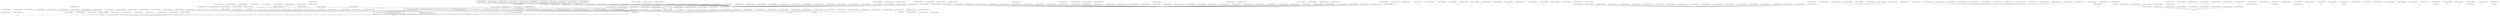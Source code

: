 graph g {
  fontname="sans-serif";

  overlap=false;

  subgraph "cluster_net" {
    subgraph "cluster_net.minecraft" {
      subgraph "cluster_net.minecraft.pathfinding" {
      }
      subgraph "cluster_net.minecraft.client" {
        subgraph "cluster_net.minecraft.client.render" {
          subgraph "cluster_net.minecraft.client.render.entity" {
            "cf"[label="net.minecraft.client.render.entity.RenderPainting"];
          }
          "f"[label="net.minecraft.client.render.RenderGlobal"];
        }
        subgraph "cluster_net.minecraft.client.resources" {
          "bn"[label="net.minecraft.client.resources.ThreadResourceDownload"];
        }
        subgraph "cluster_net.minecraft.client.gui" {
          subgraph "cluster_net.minecraft.client.gui.menu" {
            "bp"[label="net.minecraft.client.gui.menu.GuiScreen"];
            "dj"[label="net.minecraft.client.gui.menu.MainMenu"];
          }
        }
        subgraph "cluster_net.minecraft.client.multiplayer" {
          "hv"[label="net.minecraft.client.multiplayer.WorldClient"];
        }
        "net.minecraft.client.Minecraft"[label="net.minecraft.client.Minecraft"];
        "net.minecraft.client.MinecraftApplet"[label="net.minecraft.client.MinecraftApplet"];
      }
      subgraph "cluster_net.minecraft.block" {
        subgraph "cluster_net.minecraft.block.blockentity" {
          "bl"[label="net.minecraft.block.blockentity.BlockEntityMobSpawner"];
          "ga"[label="net.minecraft.block.blockentity.BlockEntityChest"];
          "lt"[label="net.minecraft.block.blockentity.BlockEntityFurnace"];
          "qc"[label="net.minecraft.block.blockentity.BlockEntitySign"];
        }
      }
      subgraph "cluster_net.minecraft.world" {
        subgraph "cluster_net.minecraft.world.biome" {
        }
        subgraph "cluster_net.minecraft.world.chunk" {
          subgraph "cluster_net.minecraft.world.chunk.storage" {
            "mu"[label="net.minecraft.world.chunk.storage.AlphaChunkLoader"];
          }
        }
        "cy"[label="net.minecraft.world.World"];
      }
      subgraph "cluster_net.minecraft.entity" {
        subgraph "cluster_net.minecraft.entity.player" {
          "eb"[label="net.minecraft.entity.player.Player"];
        }
        subgraph "cluster_net.minecraft.entity.item" {
          "qd"[label="net.minecraft.entity.item.MinecartFurnace"];
        }
        "hf"[label="net.minecraft.entity.LivingBase"];
      }
      subgraph "cluster_net.minecraft.util" {
      }
      subgraph "cluster_net.minecraft.data" {
      }
      subgraph "cluster_net.minecraft.network" {
      }
      subgraph "cluster_net.minecraft.isom" {
        "net.minecraft.isom.IsomPreviewApplet"[label="net.minecraft.isom.IsomPreviewApplet"];
      }
    }
  }
  subgraph "cluster_com" {
    subgraph "cluster_com.mojang" {
      subgraph "cluster_com.mojang.nbt" {
        "h"[label="com.mojang.nbt.NBTFloat"];
        "ep"[label="com.mojang.nbt.NBTByteArray"];
        "gx"[label="com.mojang.nbt.NBTEnd"];
        "hq"[label="com.mojang.nbt.NBTLong"];
        "iq"[label="com.mojang.nbt.NBTCompound"];
        "jy"[label="com.mojang.nbt.NBTInt"];
        "kk"[label="com.mojang.nbt.NBTByte"];
        "ly"[label="com.mojang.nbt.NBTList"];
        "mh"[label="com.mojang.nbt.NBTDouble"];
        "nj"[label="com.mojang.nbt.NBTShort"];
        "pb"[label="com.mojang.nbt.NBTString"];
      }
    }
  }
  "a"[label="net.minecraft.src.ClsADslyjvx"];
  "c"[label="net.minecraft.src.ClsCFvyhjji"];
  "e"[label="net.minecraft.src.ClsEHqzdaz"];
  "g"[label="net.minecraft.src.ClsGWbulun"];
  "i"[label="net.minecraft.src.ClsIDjwwbgb"];
  "j"[label="net.minecraft.src.ClsJEuaptpv"];
  "k"[label="net.minecraft.src.ClsKFmvuqef"];
  "m"[label="net.minecraft.src.ClsMFtkjxqh"];
  "n"[label="net.minecraft.src.ClsNEvdcccm"];
  "p"[label="net.minecraft.src.ClsPErgnbzh"];
  "q"[label="net.minecraft.src.ClsQBugbekq"];
  "r"[label="net.minecraft.src.ClsRCinopcu"];
  "s"[label="net.minecraft.src.ClsSBrbnprf"];
  "t"[label="net.minecraft.src.ClsTGnbquvh"];
  "u"[label="net.minecraft.src.ClsUTjhxky"];
  "v"[label="net.minecraft.src.ClsVGmrmkms"];
  "w"[label="net.minecraft.src.ClsWEjcdtfs"];
  "x"[label="net.minecraft.src.ClsXDwezyhe"];
  "y"[label="net.minecraft.src.ClsYEexmeiy"];
  "z"[label="net.minecraft.src.ClsZMgkqyq"];
  "aa"[label="net.minecraft.src.ClsAaBfajgzt"];
  "ac"[label="net.minecraft.src.ClsAcBatxhd"];
  "ae"[label="net.minecraft.src.ClsAeFtmiybl"];
  "af"[label="net.minecraft.src.ClsAfEcregeb"];
  "ag"[label="net.minecraft.src.ClsAgCtmnzol"];
  "ah"[label="net.minecraft.src.ClsAhDbkaoxk"];
  "aj"[label="net.minecraft.src.ClsAjFzvvjer"];
  "ak"[label="net.minecraft.src.ClsAkFkepjqq"];
  "am"[label="net.minecraft.src.ClsAmBdhlnqu"];
  "an"[label="net.minecraft.src.ClsAnGduobwc"];
  "ap"[label="net.minecraft.src.ClsApDljuhnv"];
  "ar"[label="net.minecraft.src.ClsArQgurxe"];
  "as"[label="net.minecraft.src.ClsAsCprgapn"];
  "at"[label="net.minecraft.src.ClsAtGasdcef"];
  "au"[label="net.minecraft.src.ClsAuGqfrqme"];
  "av"[label="net.minecraft.src.ClsAvGghvhdo"];
  "ay"[label="net.minecraft.src.ClsAyRdohkw"];
  "az"[label="net.minecraft.src.ClsAzGsehdml"];
  "ba"[label="net.minecraft.src.ClsBaEwugglf"];
  "bb"[label="net.minecraft.src.ClsBbGbgkujf"];
  "bc"[label="net.minecraft.src.ClsBcBerighz"];
  "be"[label="net.minecraft.src.ClsBeDrgelqz"];
  "bf"[label="net.minecraft.src.ClsBfDvhpggx"];
  "bh"[label="net.minecraft.src.ClsBhFxpeoxq"];
  "bj"[label="net.minecraft.src.ClsBjGmuoemo"];
  "bo"[label="net.minecraft.src.ClsBoWumicf"];
  "bq"[label="net.minecraft.src.ClsBqZlreqi"];
  "br"[label="net.minecraft.src.ClsBrGthavov"];
  "bu"[label="net.minecraft.src.ClsBuRmywbu"];
  "bv"[label="net.minecraft.src.ClsBvFzvvjer"];
  "bx"[label="net.minecraft.src.ClsBxEzqpeqb"];
  "by"[label="net.minecraft.src.ClsByDgqjhfe"];
  "ca"[label="net.minecraft.src.ClsCaFjesrea"];
  "cb"[label="net.minecraft.src.ClsCbFqfgpic"];
  "ce"[label="net.minecraft.src.ClsCeFhgfvhf"];
  "cg"[label="net.minecraft.src.ClsCgFluvvvh"];
  "ci"[label="net.minecraft.src.ClsCiFwfpuuo"];
  "cj"[label="net.minecraft.src.ClsCjPvuopp"];
  "ck"[label="net.minecraft.src.ClsCkGiuibwj"];
  "cm"[label="net.minecraft.src.ClsCmCahflhr"];
  "cn"[label="net.minecraft.src.ClsCnBoyxyd"];
  "cp"[label="net.minecraft.src.ClsCpDhvxukr"];
  "cq"[label="net.minecraft.src.ClsCqBrqzbzu"];
  "cr"[label="net.minecraft.src.ClsCrFvkymst"];
  "cs"[label="net.minecraft.src.ClsCsFilsyys"];
  "ct"[label="net.minecraft.src.ClsCtEwfktg"];
  "cu"[label="net.minecraft.src.ClsCuCharpsd"];
  "cv"[label="net.minecraft.src.ClsCvCcoucnl"];
  "cw"[label="net.minecraft.src.ClsCwCwshxpy"];
  "cx"[label="net.minecraft.src.ClsCxBawxunl"];
  "da"[label="net.minecraft.src.ClsDaCodtbfj"];
  "db"[label="net.minecraft.src.ClsDbBavmqqq"];
  "dc"[label="net.minecraft.src.ClsDcSgctyy"];
  "dd"[label="net.minecraft.src.ClsDdPcbogx"];
  "de"[label="net.minecraft.src.ClsDeGxjfqba"];
  "df"[label="net.minecraft.src.ClsDfDgvspzb"];
  "dg"[label="net.minecraft.src.ClsDgCzzrwhy"];
  "dh"[label="net.minecraft.src.ClsDhFugnbbk"];
  "di"[label="net.minecraft.src.ClsDiFluvvvh"];
  "dk"[label="net.minecraft.src.ClsDkGugkql"];
  "dn"[label="net.minecraft.src.ClsDnCevvwxz"];
  "do"[label="net.minecraft.src.ClsDoWrxako"];
  "dp"[label="net.minecraft.src.ClsDpDelfaas"];
  "dq"[label="net.minecraft.src.ClsDqFlxvmyf"];
  "dr"[label="net.minecraft.src.ClsDrBmxbfmm"];
  "dt"[label="net.minecraft.src.ClsDtCevvwxz"];
  "du"[label="net.minecraft.src.ClsDuFtihuk"];
  "dv"[label="net.minecraft.src.ClsDvCuixgay"];
  "dw"[label="net.minecraft.src.ClsDwCsyuwsa"];
  "dy"[label="net.minecraft.src.ClsDyFmpejkh"];
  "ec"[label="net.minecraft.src.ClsEcBktkhtf"];
  "ed"[label="net.minecraft.src.ClsEdSoctpz"];
  "ee"[label="net.minecraft.src.ClsEeGyhvfr"];
  "ef"[label="net.minecraft.src.ClsEfBekrdsg"];
  "eh"[label="net.minecraft.src.ClsEhFsuveww"];
  "ei"[label="net.minecraft.src.ClsEiBtpqbhn"];
  "ej"[label="net.minecraft.src.ClsEjBbiuine"];
  "ek"[label="net.minecraft.src.ClsEkBrqzbzt"];
  "el"[label="net.minecraft.src.ClsElBcgpbyh"];
  "eo"[label="net.minecraft.src.ClsEoBzgsjcg"];
  "eq"[label="net.minecraft.src.ClsEqYdpxio"];
  "er"[label="net.minecraft.src.ClsErEfgkysj"];
  "et"[label="net.minecraft.src.ClsEtBjvjeaq"];
  "eu"[label="net.minecraft.src.ClsEuCfuexiy"];
  "ex"[label="net.minecraft.src.ClsExEyxekqx"];
  "ey"[label="net.minecraft.src.ClsEyDxplvwc"];
  "ez"[label="net.minecraft.src.ClsEzKklqch"];
  "fa"[label="net.minecraft.src.ClsFaFbvxmvz"];
  "fb"[label="net.minecraft.src.ClsFbWiowaf"];
  "fc"[label="net.minecraft.src.ClsFcFsvooiz"];
  "fe"[label="net.minecraft.src.ClsFeCdcpjxs"];
  "fg"[label="net.minecraft.src.ClsFgGkgdihr"];
  "fh"[label="net.minecraft.src.ClsFhCebqafr"];
  "fj"[label="net.minecraft.src.ClsFjGwwvpbr"];
  "fk"[label="net.minecraft.src.ClsFkWcritd"];
  "fm"[label="net.minecraft.src.ClsFmCevvwxz"];
  "fn"[label="net.minecraft.src.ClsFnFipevwj"];
  "fo"[label="net.minecraft.src.ClsFoFriuygc"];
  "fs"[label="net.minecraft.src.ClsFsRmywcb"];
  "fv"[label="net.minecraft.src.ClsFvBdtfizy"];
  "fx"[label="net.minecraft.src.ClsFxKpweau"];
  "fy"[label="net.minecraft.src.ClsFyPxlugn"];
  "fz"[label="net.minecraft.src.ClsFzGxoivow"];
  "gb"[label="net.minecraft.src.ClsGbVhmdwd"];
  "gc"[label="net.minecraft.src.ClsGcSoctpz"];
  "gd"[label="net.minecraft.src.ClsGdFvatxbs"];
  "gh"[label="net.minecraft.src.ClsGhGgfquee"];
  "gi"[label="net.minecraft.src.ClsGiFkupcvz"];
  "gj"[label="net.minecraft.src.ClsGjFyeiviu"];
  "gl"[label="net.minecraft.src.ClsGlWiowaf"];
  "gn"[label="net.minecraft.src.ClsGnFibaec"];
  "gp"[label="net.minecraft.src.ClsGpCdenofi"];
  "gr"[label="net.minecraft.src.ClsGrDtizvfa"];
  "gs"[label="net.minecraft.src.ClsGsCipjsbm"];
  "gt"[label="net.minecraft.src.ClsGtRcswft"];
  "gu"[label="net.minecraft.src.ClsGuFluvvvh"];
  "gv"[label="net.minecraft.src.ClsGvCsvpzcg"];
  "hc"[label="net.minecraft.src.ClsHcDdfwukt"];
  "hd"[label="net.minecraft.src.ClsHdEegxmea"];
  "he"[label="net.minecraft.src.ClsHeEtbmqic"];
  "hg"[label="net.minecraft.src.ClsHgBfajgzt"];
  "hh"[label="net.minecraft.src.ClsHhGgqumki"];
  "hj"[label="net.minecraft.src.ClsHjWmnqgs"];
  "hk"[label="net.minecraft.src.ClsHkBagtgif"];
  "hl"[label="net.minecraft.src.ClsHlDnvitzi"];
  "hm"[label="net.minecraft.src.ClsHmNhxosw"];
  "hn"[label="net.minecraft.src.ClsHnGpyhgr"];
  "ho"[label="net.minecraft.src.ClsHoKpweau"];
  "hp"[label="net.minecraft.src.ClsHpQomflh"];
  "hs"[label="net.minecraft.src.ClsHsGluknuo"];
  "ht"[label="net.minecraft.src.ClsHtGkkpaja"];
  "hu"[label="net.minecraft.src.ClsHuEkdijxv"];
  "hw"[label="net.minecraft.src.ClsHwGnjuml"];
  "hx"[label="net.minecraft.src.ClsHxFbfjguh"];
  "hy"[label="net.minecraft.src.ClsHyEbuhcjo"];
  "hz"[label="net.minecraft.src.ClsHzDhvgwqw"];
  "ia"[label="net.minecraft.src.ClsIaFluvvvh"];
  "ib"[label="net.minecraft.src.ClsIbDqephcx"];
  "ic"[label="net.minecraft.src.ClsIcBoyxyd"];
  "id"[label="net.minecraft.src.ClsIdFohrara"];
  "ig"[label="net.minecraft.src.ClsIgCinfujh"];
  "ih"[label="net.minecraft.src.ClsIhDwhdmpk"];
  "ii"[label="net.minecraft.src.ClsIiFnbothy"];
  "ij"[label="net.minecraft.src.ClsIjGwqcpsy"];
  "ik"[label="net.minecraft.src.ClsIkGyjzikc"];
  "il"[label="net.minecraft.src.ClsIlPxluix"];
  "im"[label="net.minecraft.src.ClsImCcoucnl"];
  "in"[label="net.minecraft.src.ClsInEvuirrf"];
  "io"[label="net.minecraft.src.ClsIoFdjgtus"];
  "ip"[label="net.minecraft.src.ClsIpFdhsbnf"];
  "ir"[label="net.minecraft.src.ClsIrGjzvppn"];
  "it"[label="net.minecraft.src.ClsItCdkrjjq"];
  "iu"[label="net.minecraft.src.ClsIuCbhtylb"];
  "ix"[label="net.minecraft.src.ClsIxFoitfrp"];
  "iy"[label="net.minecraft.src.ClsIyDvdyhwi"];
  "iz"[label="net.minecraft.src.ClsIzMwpqoe"];
  "ja"[label="net.minecraft.src.ClsJaEjgsrkt"];
  "jb"[label="net.minecraft.src.ClsJbFmpejkh"];
  "jc"[label="net.minecraft.src.ClsJcFwvxcme"];
  "jd"[label="net.minecraft.src.ClsJdEhiruwl"];
  "je"[label="net.minecraft.src.ClsJeEqcgfjq"];
  "jf"[label="net.minecraft.src.ClsJfDsksulk"];
  "jg"[label="net.minecraft.src.ClsJgEasvpbk"];
  "jh"[label="net.minecraft.src.ClsJhGtuedmw"];
  "jj"[label="net.minecraft.src.ClsJjUqbnym"];
  "jk"[label="net.minecraft.src.ClsJkDnvitzi"];
  "jl"[label="net.minecraft.src.ClsJlCcuqqea"];
  "jm"[label="net.minecraft.src.ClsJmEzqmmtv"];
  "jn"[label="net.minecraft.src.ClsJnCykxfcs"];
  "jo"[label="net.minecraft.src.ClsJoFidnrfu"];
  "jr"[label="net.minecraft.src.ClsJrGnjuml"];
  "jt"[label="net.minecraft.src.ClsJtEtuuzcu"];
  "ju"[label="net.minecraft.src.ClsJuGorwzc"];
  "jw"[label="net.minecraft.src.ClsJwFvevimo"];
  "jx"[label="net.minecraft.src.ClsJxFszztub"];
  "jz"[label="net.minecraft.src.ClsJzHswiff"];
  "kd"[label="net.minecraft.src.ClsKdDjhhiuv"];
  "kf"[label="net.minecraft.src.ClsKfFzvvjer"];
  "kg"[label="net.minecraft.src.ClsKgDlfrqdh"];
  "kh"[label="net.minecraft.src.ClsKhErflcen"];
  "ki"[label="net.minecraft.src.ClsKiEpzlitu"];
  "kj"[label="net.minecraft.src.ClsKjFfjdtpv"];
  "km"[label="net.minecraft.src.ClsKmGiadahy"];
  "kn"[label="net.minecraft.src.ClsKnGbssctz"];
  "ko"[label="net.minecraft.src.ClsKoDmeegxz"];
  "kp"[label="net.minecraft.src.ClsKpExrgfqm"];
  "kq"[label="net.minecraft.src.ClsKqDkclsfp"];
  "kr"[label="net.minecraft.src.ClsKrEkozwio"];
  "kt"[label="net.minecraft.src.ClsKtDgqjhfe"];
  "kv"[label="net.minecraft.src.ClsKvGsbdlsw"];
  "ky"[label="net.minecraft.src.ClsKyFfkywlb"];
  "kz"[label="net.minecraft.src.ClsKzGmekznk"];
  "la"[label="net.minecraft.src.ClsLaFpbawbg"];
  "lb"[label="net.minecraft.src.ClsLbFpbawcl"];
  "lc"[label="net.minecraft.src.ClsLcFgnxinw"];
  "ld"[label="net.minecraft.src.ClsLdEnuwbiy"];
  "le"[label="net.minecraft.src.ClsLeCdzvzdb"];
  "lf"[label="net.minecraft.src.ClsLfEwisyka"];
  "lh"[label="net.minecraft.src.ClsLhBxidhsz"];
  "li"[label="net.minecraft.src.ClsLiBrqzbzu"];
  "lj"[label="net.minecraft.src.ClsLjDhvgwqw"];
  "lk"[label="net.minecraft.src.ClsLkCnvpvmw"];
  "ll"[label="net.minecraft.src.ClsLlDjhhiuv"];
  "lm"[label="net.minecraft.src.ClsLmDuejfqt"];
  "ln"[label="net.minecraft.src.ClsLnCfhgxzk"];
  "lo"[label="net.minecraft.src.ClsLoBfajgzt"];
  "lp"[label="net.minecraft.src.ClsLpCevvwxz"];
  "lq"[label="net.minecraft.src.ClsLqGsbdltn"];
  "lu"[label="net.minecraft.src.ClsLuJptmjx"];
  "lv"[label="net.minecraft.src.ClsLvCsgqgbx"];
  "lx"[label="net.minecraft.src.ClsLxGorwzc"];
  "lz"[label="net.minecraft.src.ClsLzClftmvm"];
  "ma"[label="net.minecraft.src.ClsMaEceojrn"];
  "mb"[label="net.minecraft.src.ClsMbDvvjqqf"];
  "md"[label="net.minecraft.src.ClsMdDjhhiuv"];
  "mf"[label="net.minecraft.src.ClsMfDlmivzu"];
  "mg"[label="net.minecraft.src.ClsMgHpczkx"];
  "mi"[label="net.minecraft.src.ClsMiBajcotd"];
  "mj"[label="net.minecraft.src.ClsMjFomzeqa"];
  "mk"[label="net.minecraft.src.ClsMkDbylzol"];
  "ml"[label="net.minecraft.src.ClsMlFluvvvh"];
  "mp"[label="net.minecraft.src.ClsMpFhmybla"];
  "mq"[label="net.minecraft.src.ClsMqFpunyes"];
  "mr"[label="net.minecraft.src.ClsMrCswhdro"];
  "mt"[label="net.minecraft.src.ClsMtGsbdlsw"];
  "mw"[label="net.minecraft.src.ClsMwFogbjqz"];
  "mx"[label="net.minecraft.src.ClsMxClftmvm"];
  "my"[label="net.minecraft.src.ClsMyCbrxnpz"];
  "mz"[label="net.minecraft.src.ClsMzDzbtaur"];
  "na"[label="net.minecraft.src.ClsNaEqmecae"];
  "ne"[label="net.minecraft.src.ClsNeGbspdnz"];
  "nf"[label="net.minecraft.src.ClsNfFgepjzb"];
  "ng"[label="net.minecraft.src.ClsNgBwckgzm"];
  "nh"[label="net.minecraft.src.ClsNhFppckme"];
  "ni"[label="net.minecraft.src.ClsNiDzgfwpj"];
  "nl"[label="net.minecraft.src.ClsNlGudxbmb"];
  "nm"[label="net.minecraft.src.ClsNmEpetpvr"];
  "np"[label="net.minecraft.src.ClsNpBhpybfe"];
  "nr"[label="net.minecraft.src.ClsNrEexhxnm"];
  "ns"[label="net.minecraft.src.ClsNsDsyikkq"];
  "nt"[label="net.minecraft.src.ClsNtMlwlph"];
  "nu"[label="net.minecraft.src.ClsNuXmqkzl"];
  "nv"[label="net.minecraft.src.ClsNvDxplvwc"];
  "nw"[label="net.minecraft.src.ClsNwDhfjycx"];
  "ny"[label="net.minecraft.src.ClsNyFabhiow"];
  "nz"[label="net.minecraft.src.ClsNzFublpyv"];
  "oa"[label="net.minecraft.src.ClsOaEpqpnxq"];
  "ob"[label="net.minecraft.src.ClsObCrlehht"];
  "od"[label="net.minecraft.src.ClsOdBktegwp"];
  "oe"[label="net.minecraft.src.ClsOeMwpqoe"];
  "of"[label="net.minecraft.src.ClsOfCvbupht"];
  "og"[label="net.minecraft.src.ClsOgBmumofs"];
  "oh"[label="net.minecraft.src.ClsOhDptjugt"];
  "oj"[label="net.minecraft.src.ClsOjFnglyqy"];
  "ok"[label="net.minecraft.src.ClsOkBgxjmzo"];
  "ol"[label="net.minecraft.src.ClsOlCkvhxjc"];
  "om"[label="net.minecraft.src.ClsOmBwzixfu"];
  "op"[label="net.minecraft.src.ClsOpGmqjolz"];
  "oq"[label="net.minecraft.src.ClsOqGtxzngg"];
  "os"[label="net.minecraft.src.ClsOsBmtymra"];
  "ot"[label="net.minecraft.src.ClsOtHxaotv"];
  "ou"[label="net.minecraft.src.ClsOuBaclxmt"];
  "ov"[label="net.minecraft.src.ClsOvEckpkdf"];
  "ow"[label="net.minecraft.src.ClsOwFuvuywy"];
  "ox"[label="net.minecraft.src.ClsOxCevvwxz"];
  "oy"[label="net.minecraft.src.ClsOyFsozyhy"];
  "pc"[label="net.minecraft.src.ClsPcNkredx"];
  "pd"[label="net.minecraft.src.ClsPdHhycjn"];
  "pe"[label="net.minecraft.src.ClsPeCbrxnpz"];
  "pf"[label="net.minecraft.src.ClsPfBbanezn"];
  "pg"[label="net.minecraft.src.ClsPgGlsbty"];
  "ph"[label="net.minecraft.src.ClsPhBbanezn"];
  "pi"[label="net.minecraft.src.ClsPiCebqafr"];
  "pj"[label="net.minecraft.src.ClsPjFzvvjer"];
  "pl"[label="net.minecraft.src.ClsPlZeesbu"];
  "pm"[label="net.minecraft.src.ClsPmCevvwxz"];
  "pp"[label="net.minecraft.src.ClsPpBzkdnwi"];
  "pq"[label="net.minecraft.src.ClsPqSwqunr"];
  "pr"[label="net.minecraft.src.ClsPrFikwlgf"];
  "ps"[label="net.minecraft.src.ClsPsDmcwekt"];
  "pt"[label="net.minecraft.src.ClsPtGrwkjdk"];
  "pv"[label="net.minecraft.src.ClsPvGfutkul"];
  "pw"[label="net.minecraft.src.ClsPwCzmgebu"];
  "px"[label="net.minecraft.src.ClsPxCamixoo"];
  "py"[label="net.minecraft.src.ClsPyBbbifne"];
  "pz"[label="net.minecraft.src.ClsPzFtfhsdu"];
  "qa"[label="net.minecraft.src.ClsQaCevvwxz"];
  "qb"[label="net.minecraft.src.ClsQbDserdzh"];
  "qe"[label="net.minecraft.src.ClsQeDxplvwc"];
  "qh"[label="net.minecraft.src.ClsQhFcwbfsw"];
  "qi"[label="net.minecraft.src.ClsQiGnjuml"];
  "qj"[label="net.minecraft.src.ClsQjFtxfkeo"];
  "qk"[label="net.minecraft.src.ClsQkChiuvxf"];
  "ql"[label="net.minecraft.src.ClsQlGjbzpmc"];
  "a" -- "gk";
  "c" -- "lh";
  "e" -- "nq";
  "f" -- "jv";
  "g" -- "ec";
  "h" -- "fd";
  "i" -- "net.minecraft.client.Minecraft";
  "j" -- "java.awt.Canvas";
  "k" -- "gg";
  "m" -- "ec";
  "n" -- "cc";
  "p" -- "gk";
  "q" -- "ax";
  "r" -- "gh";
  "s" -- "nq";
  "t" -- "fa";
  "u" -- "fr";
  "v" -- "nq";
  "w" -- "bi";
  "x" -- "fy";
  "y" -- "bi";
  "z" -- "bs";
  "aa" -- "hb";
  "ac" -- "cb";
  "ae" -- "ad";
  "af" -- "aq";
  "ag" -- "dx";
  "ah" -- "java.awt.Canvas";
  "ah" -- "java.awt.event.KeyListener";
  "ah" -- "java.awt.event.MouseListener";
  "ah" -- "java.awt.event.MouseMotionListener";
  "ah" -- "java.lang.Runnable";
  "aj" -- "js";
  "ak" -- "fc";
  "am" -- "ot";
  "am" -- "cz";
  "an" -- "nq";
  "ap" -- "nq";
  "ar" -- "of";
  "as" -- "ak";
  "at" -- "lw";
  "au" -- "qk";
  "av" -- "java.awt.Panel";
  "ay" -- "bp";
  "az" -- "lw";
  "ba" -- "ad";
  "bb" -- "bp";
  "bc" -- "dx";
  "be" -- "ef";
  "bf" -- "bp";
  "bh" -- "pp";
  "bj" -- "dx";
  "bl" -- "ji";
  "bn" -- "java.lang.Thread";
  "bo" -- "ob";
  "bp" -- "nb";
  "bq" -- "eb";
  "br" -- "lh";
  "bu" -- "gk";
  "bv" -- "js";
  "bx" -- "ak";
  "by" -- "dx";
  "ca" -- "nq";
  "cb" -- "dx";
  "ce" -- "ec";
  "cf" -- "aq";
  "cg" -- "ij";
  "ci" -- "gk";
  "cj" -- "ij";
  "ck" -- "dc";
  "cm" -- "pp";
  "cn" -- "nq";
  "cp" -- "js";
  "cq" -- "gk";
  "cr" -- "fa";
  "cs" -- "pk";
  "ct" -- "bp";
  "cu" -- "bd";
  "cv" -- "gm";
  "cw" -- "cn";
  "cx" -- "nq";
  "cy" -- "pk";
  "da" -- "aq";
  "db" -- "pp";
  "dc" -- "gm";
  "dd" -- "nq";
  "de" -- "fy";
  "df" -- "js";
  "dg" -- "nq";
  "dh" -- "ef";
  "di" -- "gg";
  "dj" -- "bp";
  "dk" -- "bp";
  "dn" -- "js";
  "do" -- "java.awt.Canvas";
  "dp" -- "lw";
  "dq" -- "ef";
  "dr" -- "bp";
  "dt" -- "js";
  "du" -- "bp";
  "dv" -- "gk";
  "dw" -- "nq";
  "dy" -- "aq";
  "eb" -- "hf";
  "ec" -- "aq";
  "ed" -- "gk";
  "ee" -- "pp";
  "ef" -- "fc";
  "ef" -- "cz";
  "eh" -- "nq";
  "ei" -- "po";
  "ej" -- "ok";
  "ek" -- "gk";
  "el" -- "ij";
  "eo" -- "lw";
  "ep" -- "fd";
  "eq" -- "gk";
  "er" -- "ex";
  "et" -- "ad";
  "eu" -- "dx";
  "ex" -- "bp";
  "ey" -- "dx";
  "ez" -- "ad";
  "fa" -- "gk";
  "fb" -- "aq";
  "fc" -- "hf";
  "fe" -- "js";
  "fg" -- "gm";
  "fh" -- "pp";
  "fj" -- "paulscode.sound.codecs.CodecJOrbis";
  "fk" -- "ec";
  "fm" -- "js";
  "fn" -- "ax";
  "fo" -- "hi";
  "fs" -- "gk";
  "fv" -- "gk";
  "fx" -- "java.util.Comparator";
  "fy" -- "nq";
  "fz" -- "nq";
  "ga" -- "ji";
  "ga" -- "hi";
  "gb" -- "lw";
  "gc" -- "gk";
  "gd" -- "nq";
  "gh" -- "nb";
  "gi" -- "java.lang.Thread";
  "gj" -- "net.minecraft.client.Minecraft";
  "gl" -- "aq";
  "gn" -- "java.awt.event.WindowAdapter";
  "gp" -- "ad";
  "gr" -- "java.util.Comparator";
  "gs" -- "bd";
  "gt" -- "dx";
  "gu" -- "ck";
  "gv" -- "nq";
  "gx" -- "fd";
  "hc" -- "gm";
  "hd" -- "bp";
  "he" -- "nn";
  "hf" -- "lw";
  "hg" -- "hb";
  "hh" -- "dx";
  "hj" -- "lw";
  "hk" -- "nq";
  "hl" -- "gk";
  "hm" -- "aq";
  "hn" -- "aq";
  "ho" -- "java.util.Comparator";
  "hp" -- "ec";
  "hq" -- "fd";
  "hs" -- "gk";
  "ht" -- "ec";
  "hu" -- "pu";
  "hv" -- "cy";
  "hw" -- "gk";
  "hx" -- "hi";
  "hy" -- "js";
  "hz" -- "nq";
  "ia" -- "ij";
  "ib" -- "mo";
  "ic" -- "dw";
  "id" -- "gk";
  "ig" -- "ok";
  "ih" -- "fy";
  "ii" -- "gk";
  "ij" -- "gm";
  "ik" -- "gm";
  "il" -- "nq";
  "im" -- "gm";
  "in" -- "java.io.InputStream";
  "io" -- "gk";
  "ip" -- "ef";
  "iq" -- "fd";
  "ir" -- "ld";
  "it" -- "nq";
  "iu" -- "gk";
  "ix" -- "hi";
  "iy" -- "nq";
  "iz" -- "ad";
  "ja" -- "ld";
  "jb" -- "aq";
  "jc" -- "ex";
  "jd" -- "pp";
  "je" -- "nq";
  "jf" -- "nq";
  "jg" -- "iv";
  "jh" -- "le";
  "jj" -- "ex";
  "jk" -- "gk";
  "jl" -- "bp";
  "jm" -- "d";
  "jn" -- "nq";
  "jo" -- "pp";
  "jr" -- "gk";
  "jt" -- "iv";
  "ju" -- "dl";
  "jw" -- "aq";
  "jx" -- "fr";
  "jy" -- "fd";
  "jz" -- "ec";
  "kd" -- "nh";
  "kf" -- "js";
  "kg" -- "dx";
  "kh" -- "bp";
  "ki" -- "pp";
  "kj" -- "bd";
  "kk" -- "fd";
  "km" -- "il";
  "kn" -- "bp";
  "ko" -- "pp";
  "kp" -- "lw";
  "kq" -- "java.lang.Comparable";
  "kr" -- "lw";
  "kt" -- "dx";
  "kv" -- "gk";
  "ky" -- "gk";
  "kz" -- "nq";
  "la" -- "dx";
  "lb" -- "dx";
  "lc" -- "gk";
  "ld" -- "nq";
  "le" -- "bp";
  "lf" -- "ie";
  "lh" -- "nq";
  "li" -- "gk";
  "lj" -- "nq";
  "lk" -- "dx";
  "ll" -- "nh";
  "lm" -- "gm";
  "ln" -- "ad";
  "lo" -- "hb";
  "lp" -- "js";
  "lq" -- "gk";
  "lt" -- "ji";
  "lt" -- "hi";
  "lu" -- "nq";
  "lv" -- "lw";
  "lx" -- "dl";
  "ly" -- "fd";
  "lz" -- "gk";
  "ma" -- "qf";
  "mb" -- "nq";
  "md" -- "nh";
  "mf" -- "pc";
  "mg" -- "cb";
  "mh" -- "fd";
  "mi" -- "aq";
  "mj" -- "lh";
  "mk" -- "gm";
  "ml" -- "gg";
  "mp" -- "bq";
  "mq" -- "java.lang.Thread";
  "mr" -- "ok";
  "mt" -- "gk";
  "mu" -- "ai";
  "mw" -- "dx";
  "mx" -- "gk";
  "my" -- "java.lang.Thread";
  "mz" -- "cy";
  "na" -- "of";
  "ne" -- "ex";
  "nf" -- "bs";
  "ng" -- "bs";
  "nh" -- "gk";
  "ni" -- "lh";
  "nj" -- "fd";
  "nl" -- "nb";
  "nm" -- "bp";
  "np" -- "java.lang.RuntimeException";
  "nr" -- "bd";
  "ns" -- "hf";
  "ns" -- "cz";
  "nt" -- "ef";
  "nu" -- "ec";
  "nv" -- "dx";
  "nw" -- "dx";
  "ny" -- "nq";
  "nz" -- "fa";
  "oa" -- "nq";
  "ob" -- "nq";
  "od" -- "d";
  "oe" -- "ad";
  "of" -- "dz";
  "og" -- "bp";
  "oh" -- "gh";
  "oj" -- "dx";
  "ok" -- "nq";
  "ol" -- "cb";
  "om" -- "oz";
  "op" -- "ak";
  "oq" -- "hi";
  "os" -- "nq";
  "ot" -- "hf";
  "ou" -- "ak";
  "ov" -- "gk";
  "ow" -- "java.awt.Canvas";
  "ox" -- "js";
  "oy" -- "java.lang.Thread";
  "pb" -- "fd";
  "pc" -- "pp";
  "pd" -- "nq";
  "pe" -- "java.lang.Thread";
  "pf" -- "java.lang.Thread";
  "pg" -- "iv";
  "ph" -- "java.lang.Thread";
  "pi" -- "pp";
  "pj" -- "js";
  "pl" -- "nq";
  "pm" -- "js";
  "pp" -- "lw";
  "pq" -- "java.lang.Error";
  "pr" -- "ec";
  "ps" -- "eb";
  "pt" -- "nt";
  "pv" -- "bp";
  "pw" -- "dx";
  "px" -- "bd";
  "py" -- "gk";
  "pz" -- "ec";
  "qa" -- "js";
  "qb" -- "nq";
  "qc" -- "ji";
  "qd" -- "lw";
  "qd" -- "hi";
  "qe" -- "dx";
  "qh" -- "nq";
  "qi" -- "gk";
  "qj" -- "nq";
  "qk" -- "dx";
  "ql" -- "ec";
  "net.minecraft.client.Minecraft" -- "java.lang.Runnable";
  "net.minecraft.client.MinecraftApplet" -- "java.applet.Applet";
  "net.minecraft.isom.IsomPreviewApplet" -- "java.applet.Applet";
}

